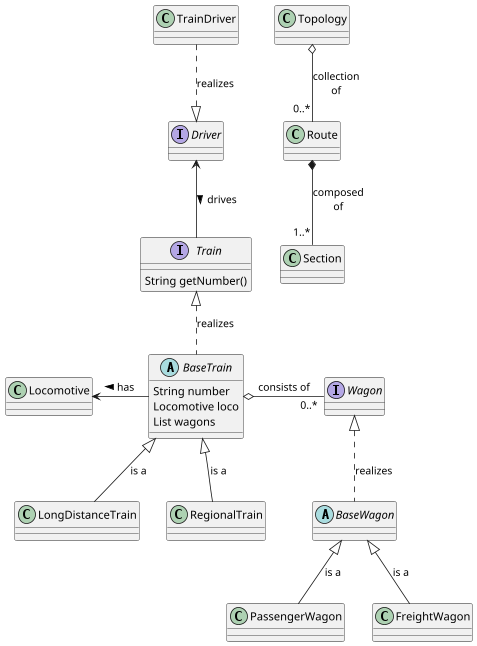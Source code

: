 @startuml
'https://plantuml.com/class-diagram

'
' This model represents the planning view from the timetable perspective
' This is internally known as the "IST" view
'

'skinparam groupInheritance 2

scale 0.8

interface Train {
  String getNumber()
}
abstract class BaseTrain {
  String number
  Locomotive loco
  List wagons
}
class LongDistanceTrain
class RegionalTrain
class Locomotive

interface Driver
class TrainDriver

interface Wagon
abstract class BaseWagon
class PassengerWagon
class FreightWagon

'class Network
class Topology
class Route
class Section

' Train model
Train             <|..          BaseTrain         : realizes
BaseTrain         <|--          LongDistanceTrain : is a
BaseTrain         <|--          RegionalTrain     : is a
BaseTrain         -l->          Locomotive        : > has
BaseTrain         o-r-  "0..*"  Wagon             : consists of
Wagon             <|..          BaseWagon         : realizes
BaseWagon         <|--          PassengerWagon    : is a
BaseWagon         <|--          FreightWagon      : is a

' Route model
Topology          o-d-  "0..*"  Route             : collection\nof
Route             *-d-  "1..*" Section            : composed\nof

' Journey model

Train             -u->         Driver             : < drives
Driver            <|.u.        TrainDriver        : realizes

@enduml